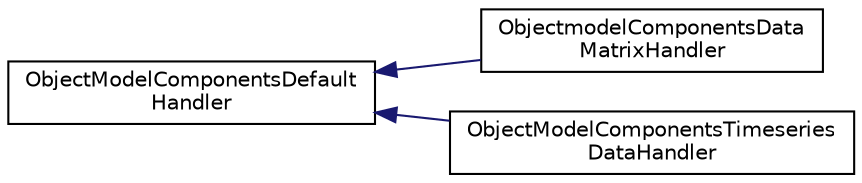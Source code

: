 digraph "Graphical Class Hierarchy"
{
 // LATEX_PDF_SIZE
  edge [fontname="Helvetica",fontsize="10",labelfontname="Helvetica",labelfontsize="10"];
  node [fontname="Helvetica",fontsize="10",shape=record];
  rankdir="LR";
  Node0 [label="ObjectModelComponentsDefault\lHandler",height=0.2,width=0.4,color="black", fillcolor="white", style="filled",URL="$classObjectModelComponentsDefaultHandler.html",tooltip=" "];
  Node0 -> Node1 [dir="back",color="midnightblue",fontsize="10",style="solid",fontname="Helvetica"];
  Node1 [label="ObjectmodelComponentsData\lMatrixHandler",height=0.2,width=0.4,color="black", fillcolor="white", style="filled",URL="$classObjectmodelComponentsDataMatrixHandler.html",tooltip=" "];
  Node0 -> Node2 [dir="back",color="midnightblue",fontsize="10",style="solid",fontname="Helvetica"];
  Node2 [label="ObjectModelComponentsTimeseries\lDataHandler",height=0.2,width=0.4,color="black", fillcolor="white", style="filled",URL="$classObjectModelComponentsTimeseriesDataHandler.html",tooltip=" "];
}
